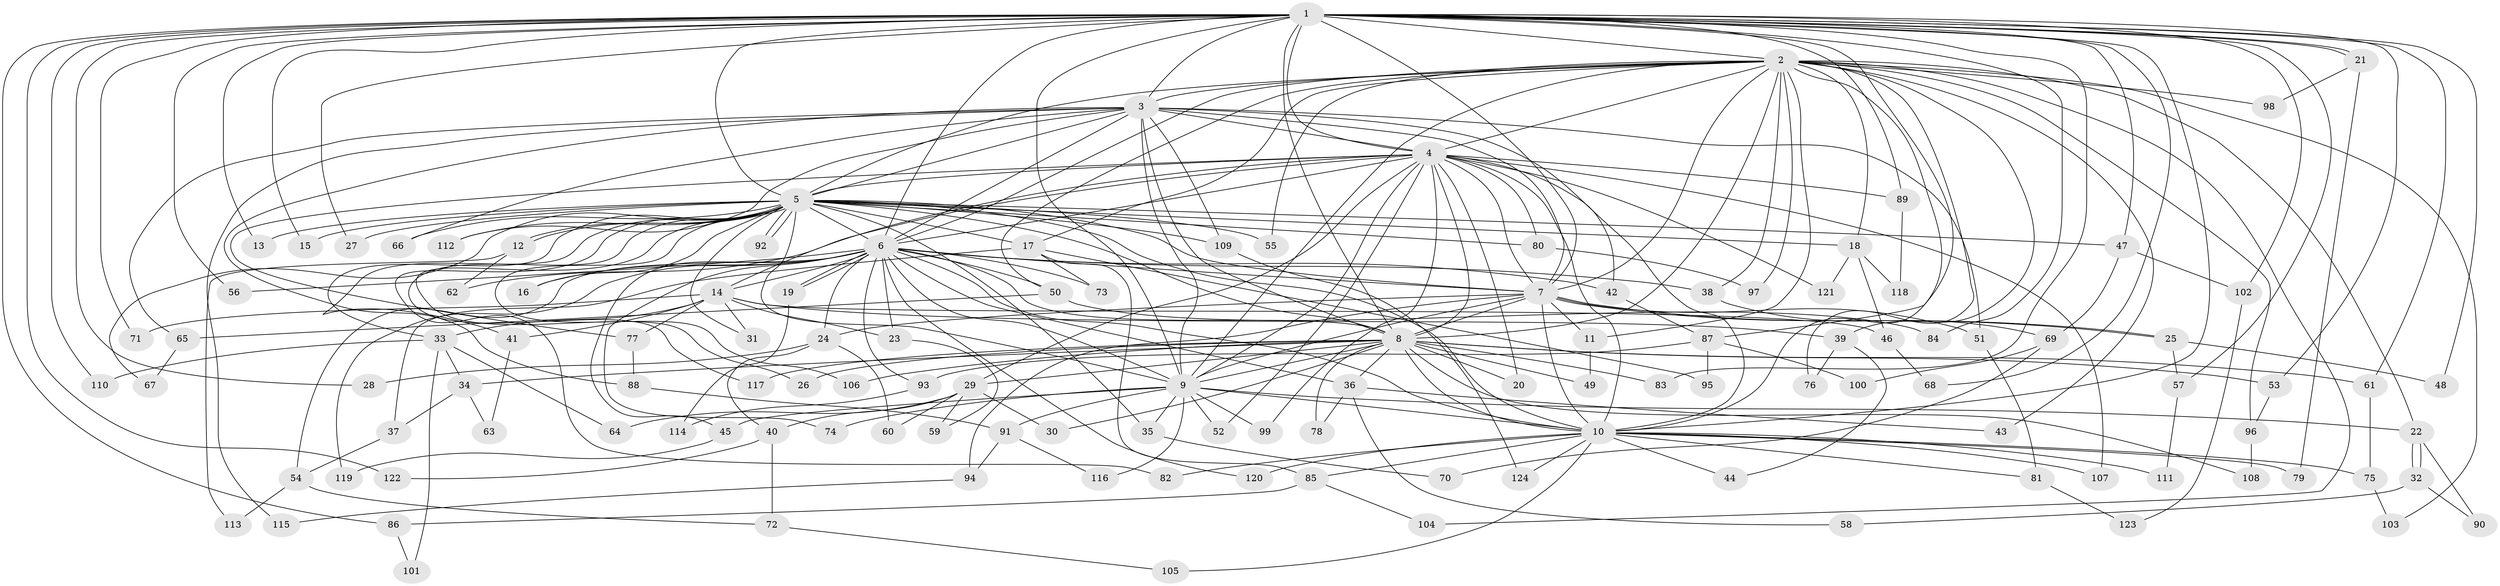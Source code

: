 // coarse degree distribution, {30: 0.010416666666666666, 22: 0.010416666666666666, 14: 0.020833333333333332, 19: 0.010416666666666666, 32: 0.010416666666666666, 35: 0.010416666666666666, 20: 0.010416666666666666, 17: 0.010416666666666666, 3: 0.21875, 4: 0.10416666666666667, 2: 0.46875, 10: 0.010416666666666666, 6: 0.020833333333333332, 5: 0.052083333333333336, 7: 0.010416666666666666, 1: 0.020833333333333332}
// Generated by graph-tools (version 1.1) at 2025/51/02/27/25 19:51:48]
// undirected, 124 vertices, 273 edges
graph export_dot {
graph [start="1"]
  node [color=gray90,style=filled];
  1;
  2;
  3;
  4;
  5;
  6;
  7;
  8;
  9;
  10;
  11;
  12;
  13;
  14;
  15;
  16;
  17;
  18;
  19;
  20;
  21;
  22;
  23;
  24;
  25;
  26;
  27;
  28;
  29;
  30;
  31;
  32;
  33;
  34;
  35;
  36;
  37;
  38;
  39;
  40;
  41;
  42;
  43;
  44;
  45;
  46;
  47;
  48;
  49;
  50;
  51;
  52;
  53;
  54;
  55;
  56;
  57;
  58;
  59;
  60;
  61;
  62;
  63;
  64;
  65;
  66;
  67;
  68;
  69;
  70;
  71;
  72;
  73;
  74;
  75;
  76;
  77;
  78;
  79;
  80;
  81;
  82;
  83;
  84;
  85;
  86;
  87;
  88;
  89;
  90;
  91;
  92;
  93;
  94;
  95;
  96;
  97;
  98;
  99;
  100;
  101;
  102;
  103;
  104;
  105;
  106;
  107;
  108;
  109;
  110;
  111;
  112;
  113;
  114;
  115;
  116;
  117;
  118;
  119;
  120;
  121;
  122;
  123;
  124;
  1 -- 2;
  1 -- 3;
  1 -- 4;
  1 -- 5;
  1 -- 6;
  1 -- 7;
  1 -- 8;
  1 -- 9;
  1 -- 10;
  1 -- 13;
  1 -- 15;
  1 -- 21;
  1 -- 21;
  1 -- 27;
  1 -- 28;
  1 -- 47;
  1 -- 48;
  1 -- 53;
  1 -- 56;
  1 -- 57;
  1 -- 61;
  1 -- 68;
  1 -- 71;
  1 -- 83;
  1 -- 84;
  1 -- 86;
  1 -- 87;
  1 -- 89;
  1 -- 102;
  1 -- 110;
  1 -- 122;
  2 -- 3;
  2 -- 4;
  2 -- 5;
  2 -- 6;
  2 -- 7;
  2 -- 8;
  2 -- 9;
  2 -- 10;
  2 -- 11;
  2 -- 17;
  2 -- 18;
  2 -- 22;
  2 -- 38;
  2 -- 39;
  2 -- 43;
  2 -- 50;
  2 -- 55;
  2 -- 76;
  2 -- 96;
  2 -- 97;
  2 -- 98;
  2 -- 103;
  2 -- 104;
  3 -- 4;
  3 -- 5;
  3 -- 6;
  3 -- 7;
  3 -- 8;
  3 -- 9;
  3 -- 10;
  3 -- 51;
  3 -- 65;
  3 -- 66;
  3 -- 88;
  3 -- 109;
  3 -- 112;
  3 -- 115;
  4 -- 5;
  4 -- 6;
  4 -- 7;
  4 -- 8;
  4 -- 9;
  4 -- 10;
  4 -- 14;
  4 -- 20;
  4 -- 29;
  4 -- 42;
  4 -- 52;
  4 -- 62;
  4 -- 77;
  4 -- 80;
  4 -- 89;
  4 -- 99;
  4 -- 107;
  4 -- 121;
  5 -- 6;
  5 -- 7;
  5 -- 8;
  5 -- 9;
  5 -- 10;
  5 -- 12;
  5 -- 12;
  5 -- 13;
  5 -- 15;
  5 -- 16;
  5 -- 17;
  5 -- 18;
  5 -- 26;
  5 -- 27;
  5 -- 31;
  5 -- 33;
  5 -- 35;
  5 -- 41;
  5 -- 47;
  5 -- 55;
  5 -- 66;
  5 -- 67;
  5 -- 80;
  5 -- 82;
  5 -- 92;
  5 -- 92;
  5 -- 106;
  5 -- 109;
  5 -- 112;
  5 -- 117;
  6 -- 7;
  6 -- 8;
  6 -- 9;
  6 -- 10;
  6 -- 14;
  6 -- 16;
  6 -- 19;
  6 -- 19;
  6 -- 23;
  6 -- 24;
  6 -- 36;
  6 -- 38;
  6 -- 42;
  6 -- 45;
  6 -- 50;
  6 -- 54;
  6 -- 56;
  6 -- 73;
  6 -- 74;
  6 -- 93;
  6 -- 119;
  6 -- 120;
  7 -- 8;
  7 -- 9;
  7 -- 10;
  7 -- 11;
  7 -- 24;
  7 -- 25;
  7 -- 25;
  7 -- 51;
  7 -- 94;
  8 -- 9;
  8 -- 10;
  8 -- 20;
  8 -- 26;
  8 -- 29;
  8 -- 30;
  8 -- 34;
  8 -- 36;
  8 -- 49;
  8 -- 53;
  8 -- 61;
  8 -- 78;
  8 -- 83;
  8 -- 106;
  8 -- 108;
  8 -- 117;
  9 -- 10;
  9 -- 22;
  9 -- 35;
  9 -- 45;
  9 -- 52;
  9 -- 74;
  9 -- 91;
  9 -- 99;
  9 -- 116;
  10 -- 44;
  10 -- 75;
  10 -- 79;
  10 -- 81;
  10 -- 82;
  10 -- 85;
  10 -- 105;
  10 -- 107;
  10 -- 111;
  10 -- 120;
  10 -- 124;
  11 -- 49;
  12 -- 62;
  12 -- 113;
  14 -- 23;
  14 -- 31;
  14 -- 33;
  14 -- 39;
  14 -- 41;
  14 -- 46;
  14 -- 71;
  14 -- 77;
  17 -- 37;
  17 -- 73;
  17 -- 85;
  17 -- 95;
  18 -- 46;
  18 -- 118;
  18 -- 121;
  19 -- 114;
  21 -- 79;
  21 -- 98;
  22 -- 32;
  22 -- 32;
  22 -- 90;
  23 -- 59;
  24 -- 28;
  24 -- 40;
  24 -- 60;
  25 -- 48;
  25 -- 57;
  29 -- 30;
  29 -- 40;
  29 -- 59;
  29 -- 60;
  29 -- 64;
  32 -- 58;
  32 -- 90;
  33 -- 34;
  33 -- 64;
  33 -- 101;
  33 -- 110;
  34 -- 37;
  34 -- 63;
  35 -- 70;
  36 -- 43;
  36 -- 58;
  36 -- 78;
  37 -- 54;
  38 -- 69;
  39 -- 44;
  39 -- 76;
  40 -- 72;
  40 -- 122;
  41 -- 63;
  42 -- 87;
  45 -- 119;
  46 -- 68;
  47 -- 69;
  47 -- 102;
  50 -- 65;
  50 -- 84;
  51 -- 81;
  53 -- 96;
  54 -- 72;
  54 -- 113;
  57 -- 111;
  61 -- 75;
  65 -- 67;
  69 -- 70;
  69 -- 100;
  72 -- 105;
  75 -- 103;
  77 -- 88;
  80 -- 97;
  81 -- 123;
  85 -- 86;
  85 -- 104;
  86 -- 101;
  87 -- 93;
  87 -- 95;
  87 -- 100;
  88 -- 91;
  89 -- 118;
  91 -- 94;
  91 -- 116;
  93 -- 114;
  94 -- 115;
  96 -- 108;
  102 -- 123;
  109 -- 124;
}
